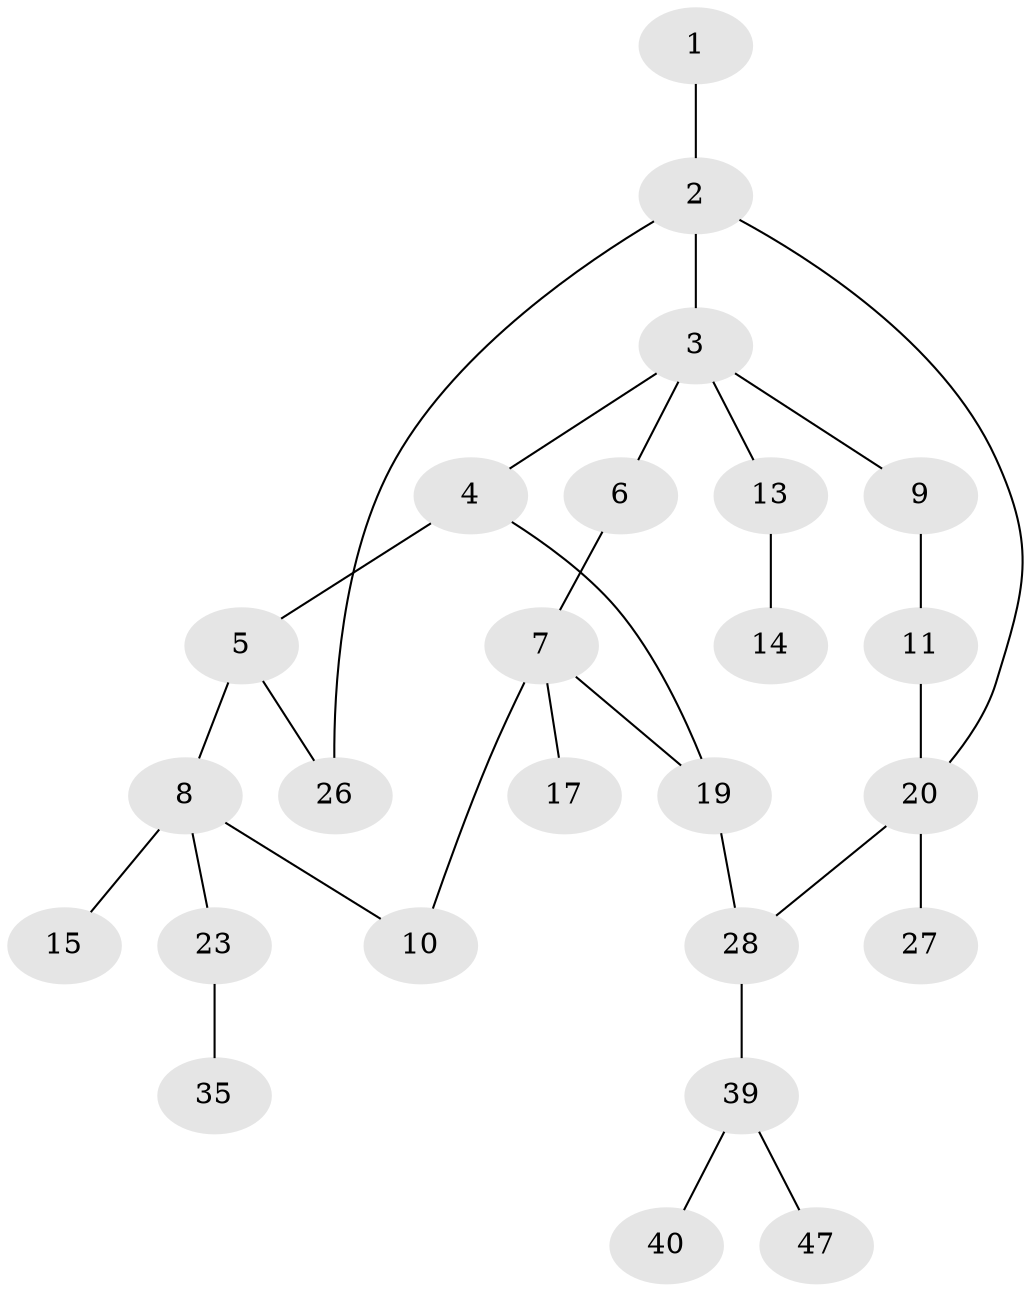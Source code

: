 // original degree distribution, {1: 0.4, 4: 0.1, 6: 0.02, 3: 0.16, 5: 0.04, 2: 0.28}
// Generated by graph-tools (version 1.1) at 2025/17/03/04/25 18:17:03]
// undirected, 25 vertices, 29 edges
graph export_dot {
graph [start="1"]
  node [color=gray90,style=filled];
  1;
  2;
  3 [super="+46"];
  4 [super="+30"];
  5;
  6 [super="+18"];
  7 [super="+29"];
  8;
  9;
  10 [super="+12"];
  11;
  13;
  14;
  15 [super="+16+44"];
  17 [super="+41+49+32"];
  19;
  20 [super="+43+22+24+21"];
  23 [super="+25"];
  26 [super="+37"];
  27;
  28 [super="+31+33"];
  35;
  39;
  40;
  47 [super="+50"];
  1 -- 2;
  2 -- 3;
  2 -- 26;
  2 -- 20;
  3 -- 4;
  3 -- 6;
  3 -- 9;
  3 -- 13;
  4 -- 5;
  4 -- 19;
  5 -- 8;
  5 -- 26;
  6 -- 7;
  7 -- 17;
  7 -- 19;
  7 -- 10;
  8 -- 10;
  8 -- 15;
  8 -- 23;
  9 -- 11;
  11 -- 20;
  13 -- 14;
  19 -- 28;
  20 -- 27;
  20 -- 28;
  23 -- 35;
  28 -- 39;
  39 -- 40;
  39 -- 47;
}
